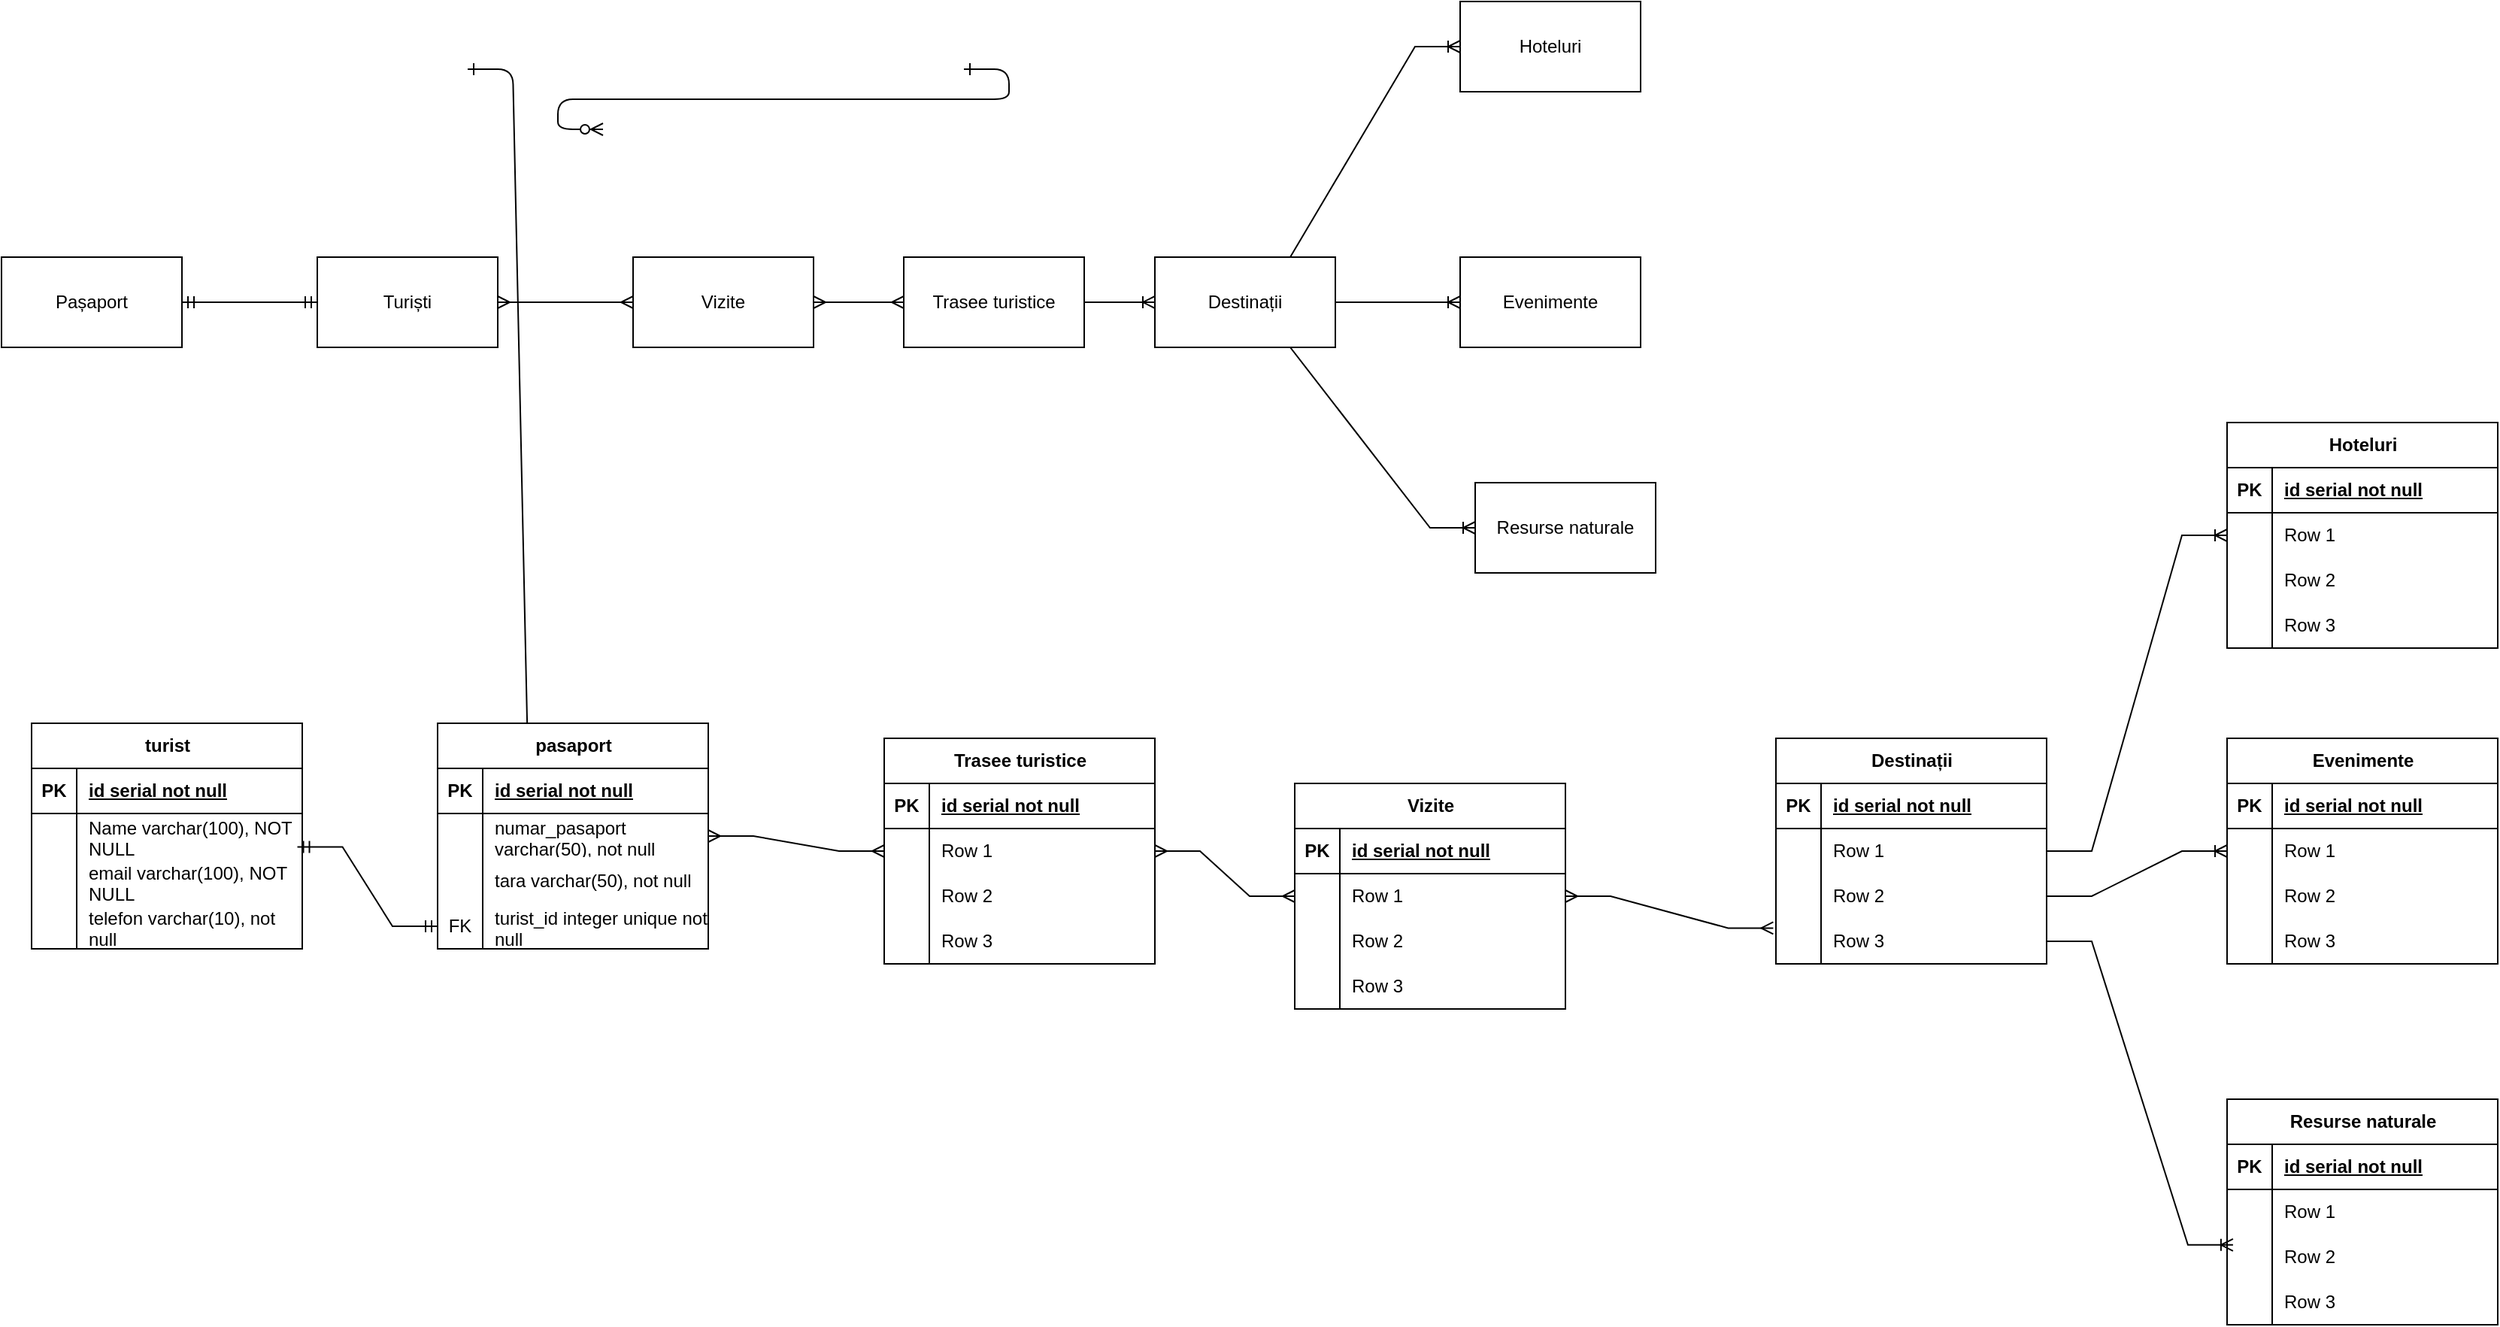 <mxfile version="26.0.10">
  <diagram id="R2lEEEUBdFMjLlhIrx00" name="Page-1">
    <mxGraphModel dx="1461" dy="653" grid="1" gridSize="10" guides="1" tooltips="1" connect="1" arrows="1" fold="1" page="1" pageScale="1" pageWidth="850" pageHeight="1100" math="0" shadow="0" extFonts="Permanent Marker^https://fonts.googleapis.com/css?family=Permanent+Marker">
      <root>
        <mxCell id="0" />
        <mxCell id="1" parent="0" />
        <mxCell id="C-vyLk0tnHw3VtMMgP7b-1" value="" style="edgeStyle=entityRelationEdgeStyle;endArrow=ERzeroToMany;startArrow=ERone;endFill=1;startFill=0;" parent="1" target="C-vyLk0tnHw3VtMMgP7b-6" edge="1">
          <mxGeometry width="100" height="100" relative="1" as="geometry">
            <mxPoint x="370" y="165" as="sourcePoint" />
            <mxPoint x="440" y="620" as="targetPoint" />
          </mxGeometry>
        </mxCell>
        <mxCell id="C-vyLk0tnHw3VtMMgP7b-12" value="" style="edgeStyle=entityRelationEdgeStyle;endArrow=ERzeroToMany;startArrow=ERone;endFill=1;startFill=0;" parent="1" target="C-vyLk0tnHw3VtMMgP7b-17" edge="1">
          <mxGeometry width="100" height="100" relative="1" as="geometry">
            <mxPoint x="700" y="165" as="sourcePoint" />
            <mxPoint x="460" y="205" as="targetPoint" />
          </mxGeometry>
        </mxCell>
        <mxCell id="U_OAFHyXOe5H_gnNdpzQ-9" value="pasaport" style="shape=table;startSize=30;container=1;collapsible=1;childLayout=tableLayout;fixedRows=1;rowLines=0;fontStyle=1;align=center;resizeLast=1;html=1;" vertex="1" parent="1">
          <mxGeometry x="350" y="600" width="180" height="150" as="geometry" />
        </mxCell>
        <mxCell id="U_OAFHyXOe5H_gnNdpzQ-10" value="" style="shape=tableRow;horizontal=0;startSize=0;swimlaneHead=0;swimlaneBody=0;fillColor=none;collapsible=0;dropTarget=0;points=[[0,0.5],[1,0.5]];portConstraint=eastwest;top=0;left=0;right=0;bottom=1;" vertex="1" parent="U_OAFHyXOe5H_gnNdpzQ-9">
          <mxGeometry y="30" width="180" height="30" as="geometry" />
        </mxCell>
        <mxCell id="U_OAFHyXOe5H_gnNdpzQ-11" value="PK" style="shape=partialRectangle;connectable=0;fillColor=none;top=0;left=0;bottom=0;right=0;fontStyle=1;overflow=hidden;whiteSpace=wrap;html=1;" vertex="1" parent="U_OAFHyXOe5H_gnNdpzQ-10">
          <mxGeometry width="30" height="30" as="geometry">
            <mxRectangle width="30" height="30" as="alternateBounds" />
          </mxGeometry>
        </mxCell>
        <mxCell id="U_OAFHyXOe5H_gnNdpzQ-12" value="id serial not null" style="shape=partialRectangle;connectable=0;fillColor=none;top=0;left=0;bottom=0;right=0;align=left;spacingLeft=6;fontStyle=5;overflow=hidden;whiteSpace=wrap;html=1;" vertex="1" parent="U_OAFHyXOe5H_gnNdpzQ-10">
          <mxGeometry x="30" width="150" height="30" as="geometry">
            <mxRectangle width="150" height="30" as="alternateBounds" />
          </mxGeometry>
        </mxCell>
        <mxCell id="U_OAFHyXOe5H_gnNdpzQ-13" value="" style="shape=tableRow;horizontal=0;startSize=0;swimlaneHead=0;swimlaneBody=0;fillColor=none;collapsible=0;dropTarget=0;points=[[0,0.5],[1,0.5]];portConstraint=eastwest;top=0;left=0;right=0;bottom=0;" vertex="1" parent="U_OAFHyXOe5H_gnNdpzQ-9">
          <mxGeometry y="60" width="180" height="30" as="geometry" />
        </mxCell>
        <mxCell id="U_OAFHyXOe5H_gnNdpzQ-14" value="" style="shape=partialRectangle;connectable=0;fillColor=none;top=0;left=0;bottom=0;right=0;editable=1;overflow=hidden;whiteSpace=wrap;html=1;" vertex="1" parent="U_OAFHyXOe5H_gnNdpzQ-13">
          <mxGeometry width="30" height="30" as="geometry">
            <mxRectangle width="30" height="30" as="alternateBounds" />
          </mxGeometry>
        </mxCell>
        <mxCell id="U_OAFHyXOe5H_gnNdpzQ-15" value="numar_pasaport varchar(50), not null" style="shape=partialRectangle;connectable=0;fillColor=none;top=0;left=0;bottom=0;right=0;align=left;spacingLeft=6;overflow=hidden;whiteSpace=wrap;html=1;" vertex="1" parent="U_OAFHyXOe5H_gnNdpzQ-13">
          <mxGeometry x="30" width="150" height="30" as="geometry">
            <mxRectangle width="150" height="30" as="alternateBounds" />
          </mxGeometry>
        </mxCell>
        <mxCell id="U_OAFHyXOe5H_gnNdpzQ-16" value="" style="shape=tableRow;horizontal=0;startSize=0;swimlaneHead=0;swimlaneBody=0;fillColor=none;collapsible=0;dropTarget=0;points=[[0,0.5],[1,0.5]];portConstraint=eastwest;top=0;left=0;right=0;bottom=0;" vertex="1" parent="U_OAFHyXOe5H_gnNdpzQ-9">
          <mxGeometry y="90" width="180" height="30" as="geometry" />
        </mxCell>
        <mxCell id="U_OAFHyXOe5H_gnNdpzQ-17" value="" style="shape=partialRectangle;connectable=0;fillColor=none;top=0;left=0;bottom=0;right=0;editable=1;overflow=hidden;whiteSpace=wrap;html=1;" vertex="1" parent="U_OAFHyXOe5H_gnNdpzQ-16">
          <mxGeometry width="30" height="30" as="geometry">
            <mxRectangle width="30" height="30" as="alternateBounds" />
          </mxGeometry>
        </mxCell>
        <mxCell id="U_OAFHyXOe5H_gnNdpzQ-18" value="tara varchar(50), not null" style="shape=partialRectangle;connectable=0;fillColor=none;top=0;left=0;bottom=0;right=0;align=left;spacingLeft=6;overflow=hidden;whiteSpace=wrap;html=1;" vertex="1" parent="U_OAFHyXOe5H_gnNdpzQ-16">
          <mxGeometry x="30" width="150" height="30" as="geometry">
            <mxRectangle width="150" height="30" as="alternateBounds" />
          </mxGeometry>
        </mxCell>
        <mxCell id="U_OAFHyXOe5H_gnNdpzQ-19" value="" style="shape=tableRow;horizontal=0;startSize=0;swimlaneHead=0;swimlaneBody=0;fillColor=none;collapsible=0;dropTarget=0;points=[[0,0.5],[1,0.5]];portConstraint=eastwest;top=0;left=0;right=0;bottom=0;" vertex="1" parent="U_OAFHyXOe5H_gnNdpzQ-9">
          <mxGeometry y="120" width="180" height="30" as="geometry" />
        </mxCell>
        <mxCell id="U_OAFHyXOe5H_gnNdpzQ-20" value="FK" style="shape=partialRectangle;connectable=0;fillColor=none;top=0;left=0;bottom=0;right=0;editable=1;overflow=hidden;whiteSpace=wrap;html=1;" vertex="1" parent="U_OAFHyXOe5H_gnNdpzQ-19">
          <mxGeometry width="30" height="30" as="geometry">
            <mxRectangle width="30" height="30" as="alternateBounds" />
          </mxGeometry>
        </mxCell>
        <mxCell id="U_OAFHyXOe5H_gnNdpzQ-21" value="turist_id integer unique not null" style="shape=partialRectangle;connectable=0;fillColor=none;top=0;left=0;bottom=0;right=0;align=left;spacingLeft=6;overflow=hidden;whiteSpace=wrap;html=1;" vertex="1" parent="U_OAFHyXOe5H_gnNdpzQ-19">
          <mxGeometry x="30" width="150" height="30" as="geometry">
            <mxRectangle width="150" height="30" as="alternateBounds" />
          </mxGeometry>
        </mxCell>
        <mxCell id="U_OAFHyXOe5H_gnNdpzQ-22" value="Pașaport" style="rounded=0;whiteSpace=wrap;html=1;" vertex="1" parent="1">
          <mxGeometry x="60" y="290" width="120" height="60" as="geometry" />
        </mxCell>
        <mxCell id="U_OAFHyXOe5H_gnNdpzQ-23" value="Turiști" style="rounded=0;whiteSpace=wrap;html=1;" vertex="1" parent="1">
          <mxGeometry x="270" y="290" width="120" height="60" as="geometry" />
        </mxCell>
        <mxCell id="U_OAFHyXOe5H_gnNdpzQ-24" value="Vizite" style="rounded=0;whiteSpace=wrap;html=1;" vertex="1" parent="1">
          <mxGeometry x="480" y="290" width="120" height="60" as="geometry" />
        </mxCell>
        <mxCell id="U_OAFHyXOe5H_gnNdpzQ-25" value="Trasee turistice" style="rounded=0;whiteSpace=wrap;html=1;" vertex="1" parent="1">
          <mxGeometry x="660" y="290" width="120" height="60" as="geometry" />
        </mxCell>
        <mxCell id="U_OAFHyXOe5H_gnNdpzQ-26" value="Destinații" style="rounded=0;whiteSpace=wrap;html=1;" vertex="1" parent="1">
          <mxGeometry x="827" y="290" width="120" height="60" as="geometry" />
        </mxCell>
        <mxCell id="U_OAFHyXOe5H_gnNdpzQ-27" value="Hoteluri" style="rounded=0;whiteSpace=wrap;html=1;" vertex="1" parent="1">
          <mxGeometry x="1030" y="120" width="120" height="60" as="geometry" />
        </mxCell>
        <mxCell id="U_OAFHyXOe5H_gnNdpzQ-28" value="Evenimente" style="rounded=0;whiteSpace=wrap;html=1;" vertex="1" parent="1">
          <mxGeometry x="1030" y="290" width="120" height="60" as="geometry" />
        </mxCell>
        <mxCell id="U_OAFHyXOe5H_gnNdpzQ-29" value="Resurse naturale" style="rounded=0;whiteSpace=wrap;html=1;" vertex="1" parent="1">
          <mxGeometry x="1040" y="440" width="120" height="60" as="geometry" />
        </mxCell>
        <mxCell id="U_OAFHyXOe5H_gnNdpzQ-30" value="" style="edgeStyle=entityRelationEdgeStyle;fontSize=12;html=1;endArrow=ERmandOne;startArrow=ERmandOne;rounded=0;exitX=1;exitY=0.5;exitDx=0;exitDy=0;entryX=0;entryY=0.5;entryDx=0;entryDy=0;" edge="1" parent="1" source="U_OAFHyXOe5H_gnNdpzQ-22" target="U_OAFHyXOe5H_gnNdpzQ-23">
          <mxGeometry width="100" height="100" relative="1" as="geometry">
            <mxPoint x="550" y="390" as="sourcePoint" />
            <mxPoint x="650" y="290" as="targetPoint" />
          </mxGeometry>
        </mxCell>
        <mxCell id="U_OAFHyXOe5H_gnNdpzQ-31" value="" style="edgeStyle=entityRelationEdgeStyle;fontSize=12;html=1;endArrow=ERmany;startArrow=ERmany;rounded=0;entryX=0;entryY=0.5;entryDx=0;entryDy=0;" edge="1" parent="1" source="U_OAFHyXOe5H_gnNdpzQ-23" target="U_OAFHyXOe5H_gnNdpzQ-24">
          <mxGeometry width="100" height="100" relative="1" as="geometry">
            <mxPoint x="550" y="390" as="sourcePoint" />
            <mxPoint x="650" y="290" as="targetPoint" />
          </mxGeometry>
        </mxCell>
        <mxCell id="U_OAFHyXOe5H_gnNdpzQ-32" value="" style="edgeStyle=entityRelationEdgeStyle;fontSize=12;html=1;endArrow=ERmany;startArrow=ERmany;rounded=0;exitX=1;exitY=0.5;exitDx=0;exitDy=0;entryX=0;entryY=0.5;entryDx=0;entryDy=0;" edge="1" parent="1" source="U_OAFHyXOe5H_gnNdpzQ-24" target="U_OAFHyXOe5H_gnNdpzQ-25">
          <mxGeometry width="100" height="100" relative="1" as="geometry">
            <mxPoint x="550" y="390" as="sourcePoint" />
            <mxPoint x="650" y="290" as="targetPoint" />
          </mxGeometry>
        </mxCell>
        <mxCell id="U_OAFHyXOe5H_gnNdpzQ-33" value="" style="edgeStyle=entityRelationEdgeStyle;fontSize=12;html=1;endArrow=ERoneToMany;rounded=0;exitX=1;exitY=0.5;exitDx=0;exitDy=0;entryX=0;entryY=0.5;entryDx=0;entryDy=0;" edge="1" parent="1" source="U_OAFHyXOe5H_gnNdpzQ-25" target="U_OAFHyXOe5H_gnNdpzQ-26">
          <mxGeometry width="100" height="100" relative="1" as="geometry">
            <mxPoint x="550" y="390" as="sourcePoint" />
            <mxPoint x="650" y="290" as="targetPoint" />
          </mxGeometry>
        </mxCell>
        <mxCell id="U_OAFHyXOe5H_gnNdpzQ-34" value="" style="edgeStyle=entityRelationEdgeStyle;fontSize=12;html=1;endArrow=ERoneToMany;rounded=0;exitX=1;exitY=0.5;exitDx=0;exitDy=0;" edge="1" parent="1" source="U_OAFHyXOe5H_gnNdpzQ-26" target="U_OAFHyXOe5H_gnNdpzQ-28">
          <mxGeometry width="100" height="100" relative="1" as="geometry">
            <mxPoint x="550" y="390" as="sourcePoint" />
            <mxPoint x="650" y="290" as="targetPoint" />
          </mxGeometry>
        </mxCell>
        <mxCell id="U_OAFHyXOe5H_gnNdpzQ-35" value="" style="edgeStyle=entityRelationEdgeStyle;fontSize=12;html=1;endArrow=ERoneToMany;rounded=0;exitX=0.5;exitY=1;exitDx=0;exitDy=0;" edge="1" parent="1" source="U_OAFHyXOe5H_gnNdpzQ-26" target="U_OAFHyXOe5H_gnNdpzQ-29">
          <mxGeometry width="100" height="100" relative="1" as="geometry">
            <mxPoint x="550" y="390" as="sourcePoint" />
            <mxPoint x="650" y="290" as="targetPoint" />
          </mxGeometry>
        </mxCell>
        <mxCell id="U_OAFHyXOe5H_gnNdpzQ-36" value="" style="edgeStyle=entityRelationEdgeStyle;fontSize=12;html=1;endArrow=ERoneToMany;rounded=0;exitX=0.5;exitY=0;exitDx=0;exitDy=0;entryX=0;entryY=0.5;entryDx=0;entryDy=0;" edge="1" parent="1" source="U_OAFHyXOe5H_gnNdpzQ-26" target="U_OAFHyXOe5H_gnNdpzQ-27">
          <mxGeometry width="100" height="100" relative="1" as="geometry">
            <mxPoint x="550" y="390" as="sourcePoint" />
            <mxPoint x="650" y="290" as="targetPoint" />
          </mxGeometry>
        </mxCell>
        <mxCell id="U_OAFHyXOe5H_gnNdpzQ-50" value="Vizite" style="shape=table;startSize=30;container=1;collapsible=1;childLayout=tableLayout;fixedRows=1;rowLines=0;fontStyle=1;align=center;resizeLast=1;html=1;" vertex="1" parent="1">
          <mxGeometry x="920" y="640" width="180" height="150" as="geometry" />
        </mxCell>
        <mxCell id="U_OAFHyXOe5H_gnNdpzQ-51" value="" style="shape=tableRow;horizontal=0;startSize=0;swimlaneHead=0;swimlaneBody=0;fillColor=none;collapsible=0;dropTarget=0;points=[[0,0.5],[1,0.5]];portConstraint=eastwest;top=0;left=0;right=0;bottom=1;" vertex="1" parent="U_OAFHyXOe5H_gnNdpzQ-50">
          <mxGeometry y="30" width="180" height="30" as="geometry" />
        </mxCell>
        <mxCell id="U_OAFHyXOe5H_gnNdpzQ-52" value="PK" style="shape=partialRectangle;connectable=0;fillColor=none;top=0;left=0;bottom=0;right=0;fontStyle=1;overflow=hidden;whiteSpace=wrap;html=1;" vertex="1" parent="U_OAFHyXOe5H_gnNdpzQ-51">
          <mxGeometry width="30" height="30" as="geometry">
            <mxRectangle width="30" height="30" as="alternateBounds" />
          </mxGeometry>
        </mxCell>
        <mxCell id="U_OAFHyXOe5H_gnNdpzQ-53" value="id serial not null" style="shape=partialRectangle;connectable=0;fillColor=none;top=0;left=0;bottom=0;right=0;align=left;spacingLeft=6;fontStyle=5;overflow=hidden;whiteSpace=wrap;html=1;" vertex="1" parent="U_OAFHyXOe5H_gnNdpzQ-51">
          <mxGeometry x="30" width="150" height="30" as="geometry">
            <mxRectangle width="150" height="30" as="alternateBounds" />
          </mxGeometry>
        </mxCell>
        <mxCell id="U_OAFHyXOe5H_gnNdpzQ-54" value="" style="shape=tableRow;horizontal=0;startSize=0;swimlaneHead=0;swimlaneBody=0;fillColor=none;collapsible=0;dropTarget=0;points=[[0,0.5],[1,0.5]];portConstraint=eastwest;top=0;left=0;right=0;bottom=0;" vertex="1" parent="U_OAFHyXOe5H_gnNdpzQ-50">
          <mxGeometry y="60" width="180" height="30" as="geometry" />
        </mxCell>
        <mxCell id="U_OAFHyXOe5H_gnNdpzQ-55" value="" style="shape=partialRectangle;connectable=0;fillColor=none;top=0;left=0;bottom=0;right=0;editable=1;overflow=hidden;whiteSpace=wrap;html=1;" vertex="1" parent="U_OAFHyXOe5H_gnNdpzQ-54">
          <mxGeometry width="30" height="30" as="geometry">
            <mxRectangle width="30" height="30" as="alternateBounds" />
          </mxGeometry>
        </mxCell>
        <mxCell id="U_OAFHyXOe5H_gnNdpzQ-56" value="Row 1" style="shape=partialRectangle;connectable=0;fillColor=none;top=0;left=0;bottom=0;right=0;align=left;spacingLeft=6;overflow=hidden;whiteSpace=wrap;html=1;" vertex="1" parent="U_OAFHyXOe5H_gnNdpzQ-54">
          <mxGeometry x="30" width="150" height="30" as="geometry">
            <mxRectangle width="150" height="30" as="alternateBounds" />
          </mxGeometry>
        </mxCell>
        <mxCell id="U_OAFHyXOe5H_gnNdpzQ-57" value="" style="shape=tableRow;horizontal=0;startSize=0;swimlaneHead=0;swimlaneBody=0;fillColor=none;collapsible=0;dropTarget=0;points=[[0,0.5],[1,0.5]];portConstraint=eastwest;top=0;left=0;right=0;bottom=0;" vertex="1" parent="U_OAFHyXOe5H_gnNdpzQ-50">
          <mxGeometry y="90" width="180" height="30" as="geometry" />
        </mxCell>
        <mxCell id="U_OAFHyXOe5H_gnNdpzQ-58" value="" style="shape=partialRectangle;connectable=0;fillColor=none;top=0;left=0;bottom=0;right=0;editable=1;overflow=hidden;whiteSpace=wrap;html=1;" vertex="1" parent="U_OAFHyXOe5H_gnNdpzQ-57">
          <mxGeometry width="30" height="30" as="geometry">
            <mxRectangle width="30" height="30" as="alternateBounds" />
          </mxGeometry>
        </mxCell>
        <mxCell id="U_OAFHyXOe5H_gnNdpzQ-59" value="Row 2" style="shape=partialRectangle;connectable=0;fillColor=none;top=0;left=0;bottom=0;right=0;align=left;spacingLeft=6;overflow=hidden;whiteSpace=wrap;html=1;" vertex="1" parent="U_OAFHyXOe5H_gnNdpzQ-57">
          <mxGeometry x="30" width="150" height="30" as="geometry">
            <mxRectangle width="150" height="30" as="alternateBounds" />
          </mxGeometry>
        </mxCell>
        <mxCell id="U_OAFHyXOe5H_gnNdpzQ-60" value="" style="shape=tableRow;horizontal=0;startSize=0;swimlaneHead=0;swimlaneBody=0;fillColor=none;collapsible=0;dropTarget=0;points=[[0,0.5],[1,0.5]];portConstraint=eastwest;top=0;left=0;right=0;bottom=0;" vertex="1" parent="U_OAFHyXOe5H_gnNdpzQ-50">
          <mxGeometry y="120" width="180" height="30" as="geometry" />
        </mxCell>
        <mxCell id="U_OAFHyXOe5H_gnNdpzQ-61" value="" style="shape=partialRectangle;connectable=0;fillColor=none;top=0;left=0;bottom=0;right=0;editable=1;overflow=hidden;whiteSpace=wrap;html=1;" vertex="1" parent="U_OAFHyXOe5H_gnNdpzQ-60">
          <mxGeometry width="30" height="30" as="geometry">
            <mxRectangle width="30" height="30" as="alternateBounds" />
          </mxGeometry>
        </mxCell>
        <mxCell id="U_OAFHyXOe5H_gnNdpzQ-62" value="Row 3" style="shape=partialRectangle;connectable=0;fillColor=none;top=0;left=0;bottom=0;right=0;align=left;spacingLeft=6;overflow=hidden;whiteSpace=wrap;html=1;" vertex="1" parent="U_OAFHyXOe5H_gnNdpzQ-60">
          <mxGeometry x="30" width="150" height="30" as="geometry">
            <mxRectangle width="150" height="30" as="alternateBounds" />
          </mxGeometry>
        </mxCell>
        <mxCell id="U_OAFHyXOe5H_gnNdpzQ-63" value="Trasee turistice" style="shape=table;startSize=30;container=1;collapsible=1;childLayout=tableLayout;fixedRows=1;rowLines=0;fontStyle=1;align=center;resizeLast=1;html=1;" vertex="1" parent="1">
          <mxGeometry x="647" y="610" width="180" height="150" as="geometry" />
        </mxCell>
        <mxCell id="U_OAFHyXOe5H_gnNdpzQ-64" value="" style="shape=tableRow;horizontal=0;startSize=0;swimlaneHead=0;swimlaneBody=0;fillColor=none;collapsible=0;dropTarget=0;points=[[0,0.5],[1,0.5]];portConstraint=eastwest;top=0;left=0;right=0;bottom=1;" vertex="1" parent="U_OAFHyXOe5H_gnNdpzQ-63">
          <mxGeometry y="30" width="180" height="30" as="geometry" />
        </mxCell>
        <mxCell id="U_OAFHyXOe5H_gnNdpzQ-65" value="PK" style="shape=partialRectangle;connectable=0;fillColor=none;top=0;left=0;bottom=0;right=0;fontStyle=1;overflow=hidden;whiteSpace=wrap;html=1;" vertex="1" parent="U_OAFHyXOe5H_gnNdpzQ-64">
          <mxGeometry width="30" height="30" as="geometry">
            <mxRectangle width="30" height="30" as="alternateBounds" />
          </mxGeometry>
        </mxCell>
        <mxCell id="U_OAFHyXOe5H_gnNdpzQ-66" value="id serial not null" style="shape=partialRectangle;connectable=0;fillColor=none;top=0;left=0;bottom=0;right=0;align=left;spacingLeft=6;fontStyle=5;overflow=hidden;whiteSpace=wrap;html=1;" vertex="1" parent="U_OAFHyXOe5H_gnNdpzQ-64">
          <mxGeometry x="30" width="150" height="30" as="geometry">
            <mxRectangle width="150" height="30" as="alternateBounds" />
          </mxGeometry>
        </mxCell>
        <mxCell id="U_OAFHyXOe5H_gnNdpzQ-67" value="" style="shape=tableRow;horizontal=0;startSize=0;swimlaneHead=0;swimlaneBody=0;fillColor=none;collapsible=0;dropTarget=0;points=[[0,0.5],[1,0.5]];portConstraint=eastwest;top=0;left=0;right=0;bottom=0;" vertex="1" parent="U_OAFHyXOe5H_gnNdpzQ-63">
          <mxGeometry y="60" width="180" height="30" as="geometry" />
        </mxCell>
        <mxCell id="U_OAFHyXOe5H_gnNdpzQ-68" value="" style="shape=partialRectangle;connectable=0;fillColor=none;top=0;left=0;bottom=0;right=0;editable=1;overflow=hidden;whiteSpace=wrap;html=1;" vertex="1" parent="U_OAFHyXOe5H_gnNdpzQ-67">
          <mxGeometry width="30" height="30" as="geometry">
            <mxRectangle width="30" height="30" as="alternateBounds" />
          </mxGeometry>
        </mxCell>
        <mxCell id="U_OAFHyXOe5H_gnNdpzQ-69" value="Row 1" style="shape=partialRectangle;connectable=0;fillColor=none;top=0;left=0;bottom=0;right=0;align=left;spacingLeft=6;overflow=hidden;whiteSpace=wrap;html=1;" vertex="1" parent="U_OAFHyXOe5H_gnNdpzQ-67">
          <mxGeometry x="30" width="150" height="30" as="geometry">
            <mxRectangle width="150" height="30" as="alternateBounds" />
          </mxGeometry>
        </mxCell>
        <mxCell id="U_OAFHyXOe5H_gnNdpzQ-70" value="" style="shape=tableRow;horizontal=0;startSize=0;swimlaneHead=0;swimlaneBody=0;fillColor=none;collapsible=0;dropTarget=0;points=[[0,0.5],[1,0.5]];portConstraint=eastwest;top=0;left=0;right=0;bottom=0;" vertex="1" parent="U_OAFHyXOe5H_gnNdpzQ-63">
          <mxGeometry y="90" width="180" height="30" as="geometry" />
        </mxCell>
        <mxCell id="U_OAFHyXOe5H_gnNdpzQ-71" value="" style="shape=partialRectangle;connectable=0;fillColor=none;top=0;left=0;bottom=0;right=0;editable=1;overflow=hidden;whiteSpace=wrap;html=1;" vertex="1" parent="U_OAFHyXOe5H_gnNdpzQ-70">
          <mxGeometry width="30" height="30" as="geometry">
            <mxRectangle width="30" height="30" as="alternateBounds" />
          </mxGeometry>
        </mxCell>
        <mxCell id="U_OAFHyXOe5H_gnNdpzQ-72" value="Row 2" style="shape=partialRectangle;connectable=0;fillColor=none;top=0;left=0;bottom=0;right=0;align=left;spacingLeft=6;overflow=hidden;whiteSpace=wrap;html=1;" vertex="1" parent="U_OAFHyXOe5H_gnNdpzQ-70">
          <mxGeometry x="30" width="150" height="30" as="geometry">
            <mxRectangle width="150" height="30" as="alternateBounds" />
          </mxGeometry>
        </mxCell>
        <mxCell id="U_OAFHyXOe5H_gnNdpzQ-73" value="" style="shape=tableRow;horizontal=0;startSize=0;swimlaneHead=0;swimlaneBody=0;fillColor=none;collapsible=0;dropTarget=0;points=[[0,0.5],[1,0.5]];portConstraint=eastwest;top=0;left=0;right=0;bottom=0;" vertex="1" parent="U_OAFHyXOe5H_gnNdpzQ-63">
          <mxGeometry y="120" width="180" height="30" as="geometry" />
        </mxCell>
        <mxCell id="U_OAFHyXOe5H_gnNdpzQ-74" value="" style="shape=partialRectangle;connectable=0;fillColor=none;top=0;left=0;bottom=0;right=0;editable=1;overflow=hidden;whiteSpace=wrap;html=1;" vertex="1" parent="U_OAFHyXOe5H_gnNdpzQ-73">
          <mxGeometry width="30" height="30" as="geometry">
            <mxRectangle width="30" height="30" as="alternateBounds" />
          </mxGeometry>
        </mxCell>
        <mxCell id="U_OAFHyXOe5H_gnNdpzQ-75" value="Row 3" style="shape=partialRectangle;connectable=0;fillColor=none;top=0;left=0;bottom=0;right=0;align=left;spacingLeft=6;overflow=hidden;whiteSpace=wrap;html=1;" vertex="1" parent="U_OAFHyXOe5H_gnNdpzQ-73">
          <mxGeometry x="30" width="150" height="30" as="geometry">
            <mxRectangle width="150" height="30" as="alternateBounds" />
          </mxGeometry>
        </mxCell>
        <mxCell id="U_OAFHyXOe5H_gnNdpzQ-76" value="Destinații" style="shape=table;startSize=30;container=1;collapsible=1;childLayout=tableLayout;fixedRows=1;rowLines=0;fontStyle=1;align=center;resizeLast=1;html=1;" vertex="1" parent="1">
          <mxGeometry x="1240" y="610" width="180" height="150" as="geometry" />
        </mxCell>
        <mxCell id="U_OAFHyXOe5H_gnNdpzQ-77" value="" style="shape=tableRow;horizontal=0;startSize=0;swimlaneHead=0;swimlaneBody=0;fillColor=none;collapsible=0;dropTarget=0;points=[[0,0.5],[1,0.5]];portConstraint=eastwest;top=0;left=0;right=0;bottom=1;" vertex="1" parent="U_OAFHyXOe5H_gnNdpzQ-76">
          <mxGeometry y="30" width="180" height="30" as="geometry" />
        </mxCell>
        <mxCell id="U_OAFHyXOe5H_gnNdpzQ-78" value="PK" style="shape=partialRectangle;connectable=0;fillColor=none;top=0;left=0;bottom=0;right=0;fontStyle=1;overflow=hidden;whiteSpace=wrap;html=1;" vertex="1" parent="U_OAFHyXOe5H_gnNdpzQ-77">
          <mxGeometry width="30" height="30" as="geometry">
            <mxRectangle width="30" height="30" as="alternateBounds" />
          </mxGeometry>
        </mxCell>
        <mxCell id="U_OAFHyXOe5H_gnNdpzQ-79" value="id serial not null" style="shape=partialRectangle;connectable=0;fillColor=none;top=0;left=0;bottom=0;right=0;align=left;spacingLeft=6;fontStyle=5;overflow=hidden;whiteSpace=wrap;html=1;" vertex="1" parent="U_OAFHyXOe5H_gnNdpzQ-77">
          <mxGeometry x="30" width="150" height="30" as="geometry">
            <mxRectangle width="150" height="30" as="alternateBounds" />
          </mxGeometry>
        </mxCell>
        <mxCell id="U_OAFHyXOe5H_gnNdpzQ-80" value="" style="shape=tableRow;horizontal=0;startSize=0;swimlaneHead=0;swimlaneBody=0;fillColor=none;collapsible=0;dropTarget=0;points=[[0,0.5],[1,0.5]];portConstraint=eastwest;top=0;left=0;right=0;bottom=0;" vertex="1" parent="U_OAFHyXOe5H_gnNdpzQ-76">
          <mxGeometry y="60" width="180" height="30" as="geometry" />
        </mxCell>
        <mxCell id="U_OAFHyXOe5H_gnNdpzQ-81" value="" style="shape=partialRectangle;connectable=0;fillColor=none;top=0;left=0;bottom=0;right=0;editable=1;overflow=hidden;whiteSpace=wrap;html=1;" vertex="1" parent="U_OAFHyXOe5H_gnNdpzQ-80">
          <mxGeometry width="30" height="30" as="geometry">
            <mxRectangle width="30" height="30" as="alternateBounds" />
          </mxGeometry>
        </mxCell>
        <mxCell id="U_OAFHyXOe5H_gnNdpzQ-82" value="Row 1" style="shape=partialRectangle;connectable=0;fillColor=none;top=0;left=0;bottom=0;right=0;align=left;spacingLeft=6;overflow=hidden;whiteSpace=wrap;html=1;" vertex="1" parent="U_OAFHyXOe5H_gnNdpzQ-80">
          <mxGeometry x="30" width="150" height="30" as="geometry">
            <mxRectangle width="150" height="30" as="alternateBounds" />
          </mxGeometry>
        </mxCell>
        <mxCell id="U_OAFHyXOe5H_gnNdpzQ-83" value="" style="shape=tableRow;horizontal=0;startSize=0;swimlaneHead=0;swimlaneBody=0;fillColor=none;collapsible=0;dropTarget=0;points=[[0,0.5],[1,0.5]];portConstraint=eastwest;top=0;left=0;right=0;bottom=0;" vertex="1" parent="U_OAFHyXOe5H_gnNdpzQ-76">
          <mxGeometry y="90" width="180" height="30" as="geometry" />
        </mxCell>
        <mxCell id="U_OAFHyXOe5H_gnNdpzQ-84" value="" style="shape=partialRectangle;connectable=0;fillColor=none;top=0;left=0;bottom=0;right=0;editable=1;overflow=hidden;whiteSpace=wrap;html=1;" vertex="1" parent="U_OAFHyXOe5H_gnNdpzQ-83">
          <mxGeometry width="30" height="30" as="geometry">
            <mxRectangle width="30" height="30" as="alternateBounds" />
          </mxGeometry>
        </mxCell>
        <mxCell id="U_OAFHyXOe5H_gnNdpzQ-85" value="Row 2" style="shape=partialRectangle;connectable=0;fillColor=none;top=0;left=0;bottom=0;right=0;align=left;spacingLeft=6;overflow=hidden;whiteSpace=wrap;html=1;" vertex="1" parent="U_OAFHyXOe5H_gnNdpzQ-83">
          <mxGeometry x="30" width="150" height="30" as="geometry">
            <mxRectangle width="150" height="30" as="alternateBounds" />
          </mxGeometry>
        </mxCell>
        <mxCell id="U_OAFHyXOe5H_gnNdpzQ-86" value="" style="shape=tableRow;horizontal=0;startSize=0;swimlaneHead=0;swimlaneBody=0;fillColor=none;collapsible=0;dropTarget=0;points=[[0,0.5],[1,0.5]];portConstraint=eastwest;top=0;left=0;right=0;bottom=0;" vertex="1" parent="U_OAFHyXOe5H_gnNdpzQ-76">
          <mxGeometry y="120" width="180" height="30" as="geometry" />
        </mxCell>
        <mxCell id="U_OAFHyXOe5H_gnNdpzQ-87" value="" style="shape=partialRectangle;connectable=0;fillColor=none;top=0;left=0;bottom=0;right=0;editable=1;overflow=hidden;whiteSpace=wrap;html=1;" vertex="1" parent="U_OAFHyXOe5H_gnNdpzQ-86">
          <mxGeometry width="30" height="30" as="geometry">
            <mxRectangle width="30" height="30" as="alternateBounds" />
          </mxGeometry>
        </mxCell>
        <mxCell id="U_OAFHyXOe5H_gnNdpzQ-88" value="Row 3" style="shape=partialRectangle;connectable=0;fillColor=none;top=0;left=0;bottom=0;right=0;align=left;spacingLeft=6;overflow=hidden;whiteSpace=wrap;html=1;" vertex="1" parent="U_OAFHyXOe5H_gnNdpzQ-86">
          <mxGeometry x="30" width="150" height="30" as="geometry">
            <mxRectangle width="150" height="30" as="alternateBounds" />
          </mxGeometry>
        </mxCell>
        <mxCell id="U_OAFHyXOe5H_gnNdpzQ-89" value="Evenimente" style="shape=table;startSize=30;container=1;collapsible=1;childLayout=tableLayout;fixedRows=1;rowLines=0;fontStyle=1;align=center;resizeLast=1;html=1;" vertex="1" parent="1">
          <mxGeometry x="1540" y="610" width="180" height="150" as="geometry" />
        </mxCell>
        <mxCell id="U_OAFHyXOe5H_gnNdpzQ-90" value="" style="shape=tableRow;horizontal=0;startSize=0;swimlaneHead=0;swimlaneBody=0;fillColor=none;collapsible=0;dropTarget=0;points=[[0,0.5],[1,0.5]];portConstraint=eastwest;top=0;left=0;right=0;bottom=1;" vertex="1" parent="U_OAFHyXOe5H_gnNdpzQ-89">
          <mxGeometry y="30" width="180" height="30" as="geometry" />
        </mxCell>
        <mxCell id="U_OAFHyXOe5H_gnNdpzQ-91" value="PK" style="shape=partialRectangle;connectable=0;fillColor=none;top=0;left=0;bottom=0;right=0;fontStyle=1;overflow=hidden;whiteSpace=wrap;html=1;" vertex="1" parent="U_OAFHyXOe5H_gnNdpzQ-90">
          <mxGeometry width="30" height="30" as="geometry">
            <mxRectangle width="30" height="30" as="alternateBounds" />
          </mxGeometry>
        </mxCell>
        <mxCell id="U_OAFHyXOe5H_gnNdpzQ-92" value="id serial not null" style="shape=partialRectangle;connectable=0;fillColor=none;top=0;left=0;bottom=0;right=0;align=left;spacingLeft=6;fontStyle=5;overflow=hidden;whiteSpace=wrap;html=1;" vertex="1" parent="U_OAFHyXOe5H_gnNdpzQ-90">
          <mxGeometry x="30" width="150" height="30" as="geometry">
            <mxRectangle width="150" height="30" as="alternateBounds" />
          </mxGeometry>
        </mxCell>
        <mxCell id="U_OAFHyXOe5H_gnNdpzQ-93" value="" style="shape=tableRow;horizontal=0;startSize=0;swimlaneHead=0;swimlaneBody=0;fillColor=none;collapsible=0;dropTarget=0;points=[[0,0.5],[1,0.5]];portConstraint=eastwest;top=0;left=0;right=0;bottom=0;" vertex="1" parent="U_OAFHyXOe5H_gnNdpzQ-89">
          <mxGeometry y="60" width="180" height="30" as="geometry" />
        </mxCell>
        <mxCell id="U_OAFHyXOe5H_gnNdpzQ-94" value="" style="shape=partialRectangle;connectable=0;fillColor=none;top=0;left=0;bottom=0;right=0;editable=1;overflow=hidden;whiteSpace=wrap;html=1;" vertex="1" parent="U_OAFHyXOe5H_gnNdpzQ-93">
          <mxGeometry width="30" height="30" as="geometry">
            <mxRectangle width="30" height="30" as="alternateBounds" />
          </mxGeometry>
        </mxCell>
        <mxCell id="U_OAFHyXOe5H_gnNdpzQ-95" value="Row 1" style="shape=partialRectangle;connectable=0;fillColor=none;top=0;left=0;bottom=0;right=0;align=left;spacingLeft=6;overflow=hidden;whiteSpace=wrap;html=1;" vertex="1" parent="U_OAFHyXOe5H_gnNdpzQ-93">
          <mxGeometry x="30" width="150" height="30" as="geometry">
            <mxRectangle width="150" height="30" as="alternateBounds" />
          </mxGeometry>
        </mxCell>
        <mxCell id="U_OAFHyXOe5H_gnNdpzQ-96" value="" style="shape=tableRow;horizontal=0;startSize=0;swimlaneHead=0;swimlaneBody=0;fillColor=none;collapsible=0;dropTarget=0;points=[[0,0.5],[1,0.5]];portConstraint=eastwest;top=0;left=0;right=0;bottom=0;" vertex="1" parent="U_OAFHyXOe5H_gnNdpzQ-89">
          <mxGeometry y="90" width="180" height="30" as="geometry" />
        </mxCell>
        <mxCell id="U_OAFHyXOe5H_gnNdpzQ-97" value="" style="shape=partialRectangle;connectable=0;fillColor=none;top=0;left=0;bottom=0;right=0;editable=1;overflow=hidden;whiteSpace=wrap;html=1;" vertex="1" parent="U_OAFHyXOe5H_gnNdpzQ-96">
          <mxGeometry width="30" height="30" as="geometry">
            <mxRectangle width="30" height="30" as="alternateBounds" />
          </mxGeometry>
        </mxCell>
        <mxCell id="U_OAFHyXOe5H_gnNdpzQ-98" value="Row 2" style="shape=partialRectangle;connectable=0;fillColor=none;top=0;left=0;bottom=0;right=0;align=left;spacingLeft=6;overflow=hidden;whiteSpace=wrap;html=1;" vertex="1" parent="U_OAFHyXOe5H_gnNdpzQ-96">
          <mxGeometry x="30" width="150" height="30" as="geometry">
            <mxRectangle width="150" height="30" as="alternateBounds" />
          </mxGeometry>
        </mxCell>
        <mxCell id="U_OAFHyXOe5H_gnNdpzQ-99" value="" style="shape=tableRow;horizontal=0;startSize=0;swimlaneHead=0;swimlaneBody=0;fillColor=none;collapsible=0;dropTarget=0;points=[[0,0.5],[1,0.5]];portConstraint=eastwest;top=0;left=0;right=0;bottom=0;" vertex="1" parent="U_OAFHyXOe5H_gnNdpzQ-89">
          <mxGeometry y="120" width="180" height="30" as="geometry" />
        </mxCell>
        <mxCell id="U_OAFHyXOe5H_gnNdpzQ-100" value="" style="shape=partialRectangle;connectable=0;fillColor=none;top=0;left=0;bottom=0;right=0;editable=1;overflow=hidden;whiteSpace=wrap;html=1;" vertex="1" parent="U_OAFHyXOe5H_gnNdpzQ-99">
          <mxGeometry width="30" height="30" as="geometry">
            <mxRectangle width="30" height="30" as="alternateBounds" />
          </mxGeometry>
        </mxCell>
        <mxCell id="U_OAFHyXOe5H_gnNdpzQ-101" value="Row 3" style="shape=partialRectangle;connectable=0;fillColor=none;top=0;left=0;bottom=0;right=0;align=left;spacingLeft=6;overflow=hidden;whiteSpace=wrap;html=1;" vertex="1" parent="U_OAFHyXOe5H_gnNdpzQ-99">
          <mxGeometry x="30" width="150" height="30" as="geometry">
            <mxRectangle width="150" height="30" as="alternateBounds" />
          </mxGeometry>
        </mxCell>
        <mxCell id="U_OAFHyXOe5H_gnNdpzQ-102" value="Hoteluri" style="shape=table;startSize=30;container=1;collapsible=1;childLayout=tableLayout;fixedRows=1;rowLines=0;fontStyle=1;align=center;resizeLast=1;html=1;" vertex="1" parent="1">
          <mxGeometry x="1540" y="400" width="180" height="150" as="geometry" />
        </mxCell>
        <mxCell id="U_OAFHyXOe5H_gnNdpzQ-103" value="" style="shape=tableRow;horizontal=0;startSize=0;swimlaneHead=0;swimlaneBody=0;fillColor=none;collapsible=0;dropTarget=0;points=[[0,0.5],[1,0.5]];portConstraint=eastwest;top=0;left=0;right=0;bottom=1;" vertex="1" parent="U_OAFHyXOe5H_gnNdpzQ-102">
          <mxGeometry y="30" width="180" height="30" as="geometry" />
        </mxCell>
        <mxCell id="U_OAFHyXOe5H_gnNdpzQ-104" value="PK" style="shape=partialRectangle;connectable=0;fillColor=none;top=0;left=0;bottom=0;right=0;fontStyle=1;overflow=hidden;whiteSpace=wrap;html=1;" vertex="1" parent="U_OAFHyXOe5H_gnNdpzQ-103">
          <mxGeometry width="30" height="30" as="geometry">
            <mxRectangle width="30" height="30" as="alternateBounds" />
          </mxGeometry>
        </mxCell>
        <mxCell id="U_OAFHyXOe5H_gnNdpzQ-105" value="id serial not null" style="shape=partialRectangle;connectable=0;fillColor=none;top=0;left=0;bottom=0;right=0;align=left;spacingLeft=6;fontStyle=5;overflow=hidden;whiteSpace=wrap;html=1;" vertex="1" parent="U_OAFHyXOe5H_gnNdpzQ-103">
          <mxGeometry x="30" width="150" height="30" as="geometry">
            <mxRectangle width="150" height="30" as="alternateBounds" />
          </mxGeometry>
        </mxCell>
        <mxCell id="U_OAFHyXOe5H_gnNdpzQ-106" value="" style="shape=tableRow;horizontal=0;startSize=0;swimlaneHead=0;swimlaneBody=0;fillColor=none;collapsible=0;dropTarget=0;points=[[0,0.5],[1,0.5]];portConstraint=eastwest;top=0;left=0;right=0;bottom=0;" vertex="1" parent="U_OAFHyXOe5H_gnNdpzQ-102">
          <mxGeometry y="60" width="180" height="30" as="geometry" />
        </mxCell>
        <mxCell id="U_OAFHyXOe5H_gnNdpzQ-107" value="" style="shape=partialRectangle;connectable=0;fillColor=none;top=0;left=0;bottom=0;right=0;editable=1;overflow=hidden;whiteSpace=wrap;html=1;" vertex="1" parent="U_OAFHyXOe5H_gnNdpzQ-106">
          <mxGeometry width="30" height="30" as="geometry">
            <mxRectangle width="30" height="30" as="alternateBounds" />
          </mxGeometry>
        </mxCell>
        <mxCell id="U_OAFHyXOe5H_gnNdpzQ-108" value="Row 1" style="shape=partialRectangle;connectable=0;fillColor=none;top=0;left=0;bottom=0;right=0;align=left;spacingLeft=6;overflow=hidden;whiteSpace=wrap;html=1;" vertex="1" parent="U_OAFHyXOe5H_gnNdpzQ-106">
          <mxGeometry x="30" width="150" height="30" as="geometry">
            <mxRectangle width="150" height="30" as="alternateBounds" />
          </mxGeometry>
        </mxCell>
        <mxCell id="U_OAFHyXOe5H_gnNdpzQ-109" value="" style="shape=tableRow;horizontal=0;startSize=0;swimlaneHead=0;swimlaneBody=0;fillColor=none;collapsible=0;dropTarget=0;points=[[0,0.5],[1,0.5]];portConstraint=eastwest;top=0;left=0;right=0;bottom=0;" vertex="1" parent="U_OAFHyXOe5H_gnNdpzQ-102">
          <mxGeometry y="90" width="180" height="30" as="geometry" />
        </mxCell>
        <mxCell id="U_OAFHyXOe5H_gnNdpzQ-110" value="" style="shape=partialRectangle;connectable=0;fillColor=none;top=0;left=0;bottom=0;right=0;editable=1;overflow=hidden;whiteSpace=wrap;html=1;" vertex="1" parent="U_OAFHyXOe5H_gnNdpzQ-109">
          <mxGeometry width="30" height="30" as="geometry">
            <mxRectangle width="30" height="30" as="alternateBounds" />
          </mxGeometry>
        </mxCell>
        <mxCell id="U_OAFHyXOe5H_gnNdpzQ-111" value="Row 2" style="shape=partialRectangle;connectable=0;fillColor=none;top=0;left=0;bottom=0;right=0;align=left;spacingLeft=6;overflow=hidden;whiteSpace=wrap;html=1;" vertex="1" parent="U_OAFHyXOe5H_gnNdpzQ-109">
          <mxGeometry x="30" width="150" height="30" as="geometry">
            <mxRectangle width="150" height="30" as="alternateBounds" />
          </mxGeometry>
        </mxCell>
        <mxCell id="U_OAFHyXOe5H_gnNdpzQ-112" value="" style="shape=tableRow;horizontal=0;startSize=0;swimlaneHead=0;swimlaneBody=0;fillColor=none;collapsible=0;dropTarget=0;points=[[0,0.5],[1,0.5]];portConstraint=eastwest;top=0;left=0;right=0;bottom=0;" vertex="1" parent="U_OAFHyXOe5H_gnNdpzQ-102">
          <mxGeometry y="120" width="180" height="30" as="geometry" />
        </mxCell>
        <mxCell id="U_OAFHyXOe5H_gnNdpzQ-113" value="" style="shape=partialRectangle;connectable=0;fillColor=none;top=0;left=0;bottom=0;right=0;editable=1;overflow=hidden;whiteSpace=wrap;html=1;" vertex="1" parent="U_OAFHyXOe5H_gnNdpzQ-112">
          <mxGeometry width="30" height="30" as="geometry">
            <mxRectangle width="30" height="30" as="alternateBounds" />
          </mxGeometry>
        </mxCell>
        <mxCell id="U_OAFHyXOe5H_gnNdpzQ-114" value="Row 3" style="shape=partialRectangle;connectable=0;fillColor=none;top=0;left=0;bottom=0;right=0;align=left;spacingLeft=6;overflow=hidden;whiteSpace=wrap;html=1;" vertex="1" parent="U_OAFHyXOe5H_gnNdpzQ-112">
          <mxGeometry x="30" width="150" height="30" as="geometry">
            <mxRectangle width="150" height="30" as="alternateBounds" />
          </mxGeometry>
        </mxCell>
        <mxCell id="U_OAFHyXOe5H_gnNdpzQ-115" value="Resurse naturale" style="shape=table;startSize=30;container=1;collapsible=1;childLayout=tableLayout;fixedRows=1;rowLines=0;fontStyle=1;align=center;resizeLast=1;html=1;" vertex="1" parent="1">
          <mxGeometry x="1540" y="850" width="180" height="150" as="geometry" />
        </mxCell>
        <mxCell id="U_OAFHyXOe5H_gnNdpzQ-116" value="" style="shape=tableRow;horizontal=0;startSize=0;swimlaneHead=0;swimlaneBody=0;fillColor=none;collapsible=0;dropTarget=0;points=[[0,0.5],[1,0.5]];portConstraint=eastwest;top=0;left=0;right=0;bottom=1;" vertex="1" parent="U_OAFHyXOe5H_gnNdpzQ-115">
          <mxGeometry y="30" width="180" height="30" as="geometry" />
        </mxCell>
        <mxCell id="U_OAFHyXOe5H_gnNdpzQ-117" value="PK" style="shape=partialRectangle;connectable=0;fillColor=none;top=0;left=0;bottom=0;right=0;fontStyle=1;overflow=hidden;whiteSpace=wrap;html=1;" vertex="1" parent="U_OAFHyXOe5H_gnNdpzQ-116">
          <mxGeometry width="30" height="30" as="geometry">
            <mxRectangle width="30" height="30" as="alternateBounds" />
          </mxGeometry>
        </mxCell>
        <mxCell id="U_OAFHyXOe5H_gnNdpzQ-118" value="id serial not null" style="shape=partialRectangle;connectable=0;fillColor=none;top=0;left=0;bottom=0;right=0;align=left;spacingLeft=6;fontStyle=5;overflow=hidden;whiteSpace=wrap;html=1;" vertex="1" parent="U_OAFHyXOe5H_gnNdpzQ-116">
          <mxGeometry x="30" width="150" height="30" as="geometry">
            <mxRectangle width="150" height="30" as="alternateBounds" />
          </mxGeometry>
        </mxCell>
        <mxCell id="U_OAFHyXOe5H_gnNdpzQ-119" value="" style="shape=tableRow;horizontal=0;startSize=0;swimlaneHead=0;swimlaneBody=0;fillColor=none;collapsible=0;dropTarget=0;points=[[0,0.5],[1,0.5]];portConstraint=eastwest;top=0;left=0;right=0;bottom=0;" vertex="1" parent="U_OAFHyXOe5H_gnNdpzQ-115">
          <mxGeometry y="60" width="180" height="30" as="geometry" />
        </mxCell>
        <mxCell id="U_OAFHyXOe5H_gnNdpzQ-120" value="" style="shape=partialRectangle;connectable=0;fillColor=none;top=0;left=0;bottom=0;right=0;editable=1;overflow=hidden;whiteSpace=wrap;html=1;" vertex="1" parent="U_OAFHyXOe5H_gnNdpzQ-119">
          <mxGeometry width="30" height="30" as="geometry">
            <mxRectangle width="30" height="30" as="alternateBounds" />
          </mxGeometry>
        </mxCell>
        <mxCell id="U_OAFHyXOe5H_gnNdpzQ-121" value="Row 1" style="shape=partialRectangle;connectable=0;fillColor=none;top=0;left=0;bottom=0;right=0;align=left;spacingLeft=6;overflow=hidden;whiteSpace=wrap;html=1;" vertex="1" parent="U_OAFHyXOe5H_gnNdpzQ-119">
          <mxGeometry x="30" width="150" height="30" as="geometry">
            <mxRectangle width="150" height="30" as="alternateBounds" />
          </mxGeometry>
        </mxCell>
        <mxCell id="U_OAFHyXOe5H_gnNdpzQ-122" value="" style="shape=tableRow;horizontal=0;startSize=0;swimlaneHead=0;swimlaneBody=0;fillColor=none;collapsible=0;dropTarget=0;points=[[0,0.5],[1,0.5]];portConstraint=eastwest;top=0;left=0;right=0;bottom=0;" vertex="1" parent="U_OAFHyXOe5H_gnNdpzQ-115">
          <mxGeometry y="90" width="180" height="30" as="geometry" />
        </mxCell>
        <mxCell id="U_OAFHyXOe5H_gnNdpzQ-123" value="" style="shape=partialRectangle;connectable=0;fillColor=none;top=0;left=0;bottom=0;right=0;editable=1;overflow=hidden;whiteSpace=wrap;html=1;" vertex="1" parent="U_OAFHyXOe5H_gnNdpzQ-122">
          <mxGeometry width="30" height="30" as="geometry">
            <mxRectangle width="30" height="30" as="alternateBounds" />
          </mxGeometry>
        </mxCell>
        <mxCell id="U_OAFHyXOe5H_gnNdpzQ-124" value="Row 2" style="shape=partialRectangle;connectable=0;fillColor=none;top=0;left=0;bottom=0;right=0;align=left;spacingLeft=6;overflow=hidden;whiteSpace=wrap;html=1;" vertex="1" parent="U_OAFHyXOe5H_gnNdpzQ-122">
          <mxGeometry x="30" width="150" height="30" as="geometry">
            <mxRectangle width="150" height="30" as="alternateBounds" />
          </mxGeometry>
        </mxCell>
        <mxCell id="U_OAFHyXOe5H_gnNdpzQ-125" value="" style="shape=tableRow;horizontal=0;startSize=0;swimlaneHead=0;swimlaneBody=0;fillColor=none;collapsible=0;dropTarget=0;points=[[0,0.5],[1,0.5]];portConstraint=eastwest;top=0;left=0;right=0;bottom=0;" vertex="1" parent="U_OAFHyXOe5H_gnNdpzQ-115">
          <mxGeometry y="120" width="180" height="30" as="geometry" />
        </mxCell>
        <mxCell id="U_OAFHyXOe5H_gnNdpzQ-126" value="" style="shape=partialRectangle;connectable=0;fillColor=none;top=0;left=0;bottom=0;right=0;editable=1;overflow=hidden;whiteSpace=wrap;html=1;" vertex="1" parent="U_OAFHyXOe5H_gnNdpzQ-125">
          <mxGeometry width="30" height="30" as="geometry">
            <mxRectangle width="30" height="30" as="alternateBounds" />
          </mxGeometry>
        </mxCell>
        <mxCell id="U_OAFHyXOe5H_gnNdpzQ-127" value="Row 3" style="shape=partialRectangle;connectable=0;fillColor=none;top=0;left=0;bottom=0;right=0;align=left;spacingLeft=6;overflow=hidden;whiteSpace=wrap;html=1;" vertex="1" parent="U_OAFHyXOe5H_gnNdpzQ-125">
          <mxGeometry x="30" width="150" height="30" as="geometry">
            <mxRectangle width="150" height="30" as="alternateBounds" />
          </mxGeometry>
        </mxCell>
        <mxCell id="U_OAFHyXOe5H_gnNdpzQ-128" value="" style="edgeStyle=entityRelationEdgeStyle;fontSize=12;html=1;endArrow=ERmandOne;startArrow=ERmandOne;rounded=0;entryX=0.982;entryY=0.741;entryDx=0;entryDy=0;entryPerimeter=0;" edge="1" parent="1" source="U_OAFHyXOe5H_gnNdpzQ-19" target="U_OAFHyXOe5H_gnNdpzQ-153">
          <mxGeometry width="100" height="100" relative="1" as="geometry">
            <mxPoint x="380" y="680" as="sourcePoint" />
            <mxPoint x="260" y="655" as="targetPoint" />
          </mxGeometry>
        </mxCell>
        <mxCell id="U_OAFHyXOe5H_gnNdpzQ-129" value="" style="edgeStyle=entityRelationEdgeStyle;fontSize=12;html=1;endArrow=ERmany;startArrow=ERmany;rounded=0;exitX=1;exitY=0.5;exitDx=0;exitDy=0;entryX=0;entryY=0.5;entryDx=0;entryDy=0;" edge="1" parent="1" source="U_OAFHyXOe5H_gnNdpzQ-13" target="U_OAFHyXOe5H_gnNdpzQ-67">
          <mxGeometry width="100" height="100" relative="1" as="geometry">
            <mxPoint x="570" y="870" as="sourcePoint" />
            <mxPoint x="490" y="330" as="targetPoint" />
          </mxGeometry>
        </mxCell>
        <mxCell id="U_OAFHyXOe5H_gnNdpzQ-130" value="" style="edgeStyle=entityRelationEdgeStyle;fontSize=12;html=1;endArrow=ERmany;startArrow=ERmany;rounded=0;exitX=0;exitY=0.5;exitDx=0;exitDy=0;" edge="1" parent="1" source="U_OAFHyXOe5H_gnNdpzQ-54" target="U_OAFHyXOe5H_gnNdpzQ-67">
          <mxGeometry width="100" height="100" relative="1" as="geometry">
            <mxPoint x="610" y="330" as="sourcePoint" />
            <mxPoint x="670" y="330" as="targetPoint" />
          </mxGeometry>
        </mxCell>
        <mxCell id="U_OAFHyXOe5H_gnNdpzQ-132" value="" style="edgeStyle=entityRelationEdgeStyle;fontSize=12;html=1;endArrow=ERoneToMany;rounded=0;exitX=1;exitY=0.5;exitDx=0;exitDy=0;entryX=0.022;entryY=1.23;entryDx=0;entryDy=0;entryPerimeter=0;" edge="1" parent="1" source="U_OAFHyXOe5H_gnNdpzQ-86" target="U_OAFHyXOe5H_gnNdpzQ-119">
          <mxGeometry width="100" height="100" relative="1" as="geometry">
            <mxPoint x="897" y="360" as="sourcePoint" />
            <mxPoint x="1050" y="480" as="targetPoint" />
          </mxGeometry>
        </mxCell>
        <mxCell id="U_OAFHyXOe5H_gnNdpzQ-133" value="" style="edgeStyle=entityRelationEdgeStyle;fontSize=12;html=1;endArrow=ERoneToMany;rounded=0;exitX=1;exitY=0.5;exitDx=0;exitDy=0;entryX=0;entryY=0.5;entryDx=0;entryDy=0;" edge="1" parent="1" source="U_OAFHyXOe5H_gnNdpzQ-83" target="U_OAFHyXOe5H_gnNdpzQ-93">
          <mxGeometry width="100" height="100" relative="1" as="geometry">
            <mxPoint x="907" y="370" as="sourcePoint" />
            <mxPoint x="1060" y="490" as="targetPoint" />
          </mxGeometry>
        </mxCell>
        <mxCell id="U_OAFHyXOe5H_gnNdpzQ-134" value="" style="edgeStyle=entityRelationEdgeStyle;fontSize=12;html=1;endArrow=ERoneToMany;rounded=0;exitX=1;exitY=0.5;exitDx=0;exitDy=0;entryX=0;entryY=0.5;entryDx=0;entryDy=0;" edge="1" parent="1" source="U_OAFHyXOe5H_gnNdpzQ-80" target="U_OAFHyXOe5H_gnNdpzQ-106">
          <mxGeometry width="100" height="100" relative="1" as="geometry">
            <mxPoint x="917" y="380" as="sourcePoint" />
            <mxPoint x="1070" y="500" as="targetPoint" />
          </mxGeometry>
        </mxCell>
        <mxCell id="U_OAFHyXOe5H_gnNdpzQ-149" value="turist" style="shape=table;startSize=30;container=1;collapsible=1;childLayout=tableLayout;fixedRows=1;rowLines=0;fontStyle=1;align=center;resizeLast=1;html=1;" vertex="1" parent="1">
          <mxGeometry x="80" y="600" width="180" height="150" as="geometry" />
        </mxCell>
        <mxCell id="U_OAFHyXOe5H_gnNdpzQ-150" value="" style="shape=tableRow;horizontal=0;startSize=0;swimlaneHead=0;swimlaneBody=0;fillColor=none;collapsible=0;dropTarget=0;points=[[0,0.5],[1,0.5]];portConstraint=eastwest;top=0;left=0;right=0;bottom=1;" vertex="1" parent="U_OAFHyXOe5H_gnNdpzQ-149">
          <mxGeometry y="30" width="180" height="30" as="geometry" />
        </mxCell>
        <mxCell id="U_OAFHyXOe5H_gnNdpzQ-151" value="PK" style="shape=partialRectangle;connectable=0;fillColor=none;top=0;left=0;bottom=0;right=0;fontStyle=1;overflow=hidden;whiteSpace=wrap;html=1;" vertex="1" parent="U_OAFHyXOe5H_gnNdpzQ-150">
          <mxGeometry width="30" height="30" as="geometry">
            <mxRectangle width="30" height="30" as="alternateBounds" />
          </mxGeometry>
        </mxCell>
        <mxCell id="U_OAFHyXOe5H_gnNdpzQ-152" value="id serial not null" style="shape=partialRectangle;connectable=0;fillColor=none;top=0;left=0;bottom=0;right=0;align=left;spacingLeft=6;fontStyle=5;overflow=hidden;whiteSpace=wrap;html=1;" vertex="1" parent="U_OAFHyXOe5H_gnNdpzQ-150">
          <mxGeometry x="30" width="150" height="30" as="geometry">
            <mxRectangle width="150" height="30" as="alternateBounds" />
          </mxGeometry>
        </mxCell>
        <mxCell id="U_OAFHyXOe5H_gnNdpzQ-153" value="" style="shape=tableRow;horizontal=0;startSize=0;swimlaneHead=0;swimlaneBody=0;fillColor=none;collapsible=0;dropTarget=0;points=[[0,0.5],[1,0.5]];portConstraint=eastwest;top=0;left=0;right=0;bottom=0;" vertex="1" parent="U_OAFHyXOe5H_gnNdpzQ-149">
          <mxGeometry y="60" width="180" height="30" as="geometry" />
        </mxCell>
        <mxCell id="U_OAFHyXOe5H_gnNdpzQ-154" value="" style="shape=partialRectangle;connectable=0;fillColor=none;top=0;left=0;bottom=0;right=0;editable=1;overflow=hidden;whiteSpace=wrap;html=1;" vertex="1" parent="U_OAFHyXOe5H_gnNdpzQ-153">
          <mxGeometry width="30" height="30" as="geometry">
            <mxRectangle width="30" height="30" as="alternateBounds" />
          </mxGeometry>
        </mxCell>
        <mxCell id="U_OAFHyXOe5H_gnNdpzQ-155" value="Name varchar(100), NOT NULL" style="shape=partialRectangle;connectable=0;fillColor=none;top=0;left=0;bottom=0;right=0;align=left;spacingLeft=6;overflow=hidden;whiteSpace=wrap;html=1;" vertex="1" parent="U_OAFHyXOe5H_gnNdpzQ-153">
          <mxGeometry x="30" width="150" height="30" as="geometry">
            <mxRectangle width="150" height="30" as="alternateBounds" />
          </mxGeometry>
        </mxCell>
        <mxCell id="U_OAFHyXOe5H_gnNdpzQ-156" value="" style="shape=tableRow;horizontal=0;startSize=0;swimlaneHead=0;swimlaneBody=0;fillColor=none;collapsible=0;dropTarget=0;points=[[0,0.5],[1,0.5]];portConstraint=eastwest;top=0;left=0;right=0;bottom=0;" vertex="1" parent="U_OAFHyXOe5H_gnNdpzQ-149">
          <mxGeometry y="90" width="180" height="30" as="geometry" />
        </mxCell>
        <mxCell id="U_OAFHyXOe5H_gnNdpzQ-157" value="" style="shape=partialRectangle;connectable=0;fillColor=none;top=0;left=0;bottom=0;right=0;editable=1;overflow=hidden;whiteSpace=wrap;html=1;" vertex="1" parent="U_OAFHyXOe5H_gnNdpzQ-156">
          <mxGeometry width="30" height="30" as="geometry">
            <mxRectangle width="30" height="30" as="alternateBounds" />
          </mxGeometry>
        </mxCell>
        <mxCell id="U_OAFHyXOe5H_gnNdpzQ-158" value="email varchar(100), NOT NULL" style="shape=partialRectangle;connectable=0;fillColor=none;top=0;left=0;bottom=0;right=0;align=left;spacingLeft=6;overflow=hidden;whiteSpace=wrap;html=1;" vertex="1" parent="U_OAFHyXOe5H_gnNdpzQ-156">
          <mxGeometry x="30" width="150" height="30" as="geometry">
            <mxRectangle width="150" height="30" as="alternateBounds" />
          </mxGeometry>
        </mxCell>
        <mxCell id="U_OAFHyXOe5H_gnNdpzQ-159" value="" style="shape=tableRow;horizontal=0;startSize=0;swimlaneHead=0;swimlaneBody=0;fillColor=none;collapsible=0;dropTarget=0;points=[[0,0.5],[1,0.5]];portConstraint=eastwest;top=0;left=0;right=0;bottom=0;" vertex="1" parent="U_OAFHyXOe5H_gnNdpzQ-149">
          <mxGeometry y="120" width="180" height="30" as="geometry" />
        </mxCell>
        <mxCell id="U_OAFHyXOe5H_gnNdpzQ-160" value="" style="shape=partialRectangle;connectable=0;fillColor=none;top=0;left=0;bottom=0;right=0;editable=1;overflow=hidden;whiteSpace=wrap;html=1;" vertex="1" parent="U_OAFHyXOe5H_gnNdpzQ-159">
          <mxGeometry width="30" height="30" as="geometry">
            <mxRectangle width="30" height="30" as="alternateBounds" />
          </mxGeometry>
        </mxCell>
        <mxCell id="U_OAFHyXOe5H_gnNdpzQ-161" value="telefon varchar(10), not null" style="shape=partialRectangle;connectable=0;fillColor=none;top=0;left=0;bottom=0;right=0;align=left;spacingLeft=6;overflow=hidden;whiteSpace=wrap;html=1;" vertex="1" parent="U_OAFHyXOe5H_gnNdpzQ-159">
          <mxGeometry x="30" width="150" height="30" as="geometry">
            <mxRectangle width="150" height="30" as="alternateBounds" />
          </mxGeometry>
        </mxCell>
        <mxCell id="U_OAFHyXOe5H_gnNdpzQ-165" value="" style="edgeStyle=entityRelationEdgeStyle;fontSize=12;html=1;endArrow=ERmany;startArrow=ERmany;rounded=0;exitX=-0.01;exitY=0.207;exitDx=0;exitDy=0;entryX=1;entryY=0.5;entryDx=0;entryDy=0;exitPerimeter=0;" edge="1" parent="1" source="U_OAFHyXOe5H_gnNdpzQ-86" target="U_OAFHyXOe5H_gnNdpzQ-54">
          <mxGeometry width="100" height="100" relative="1" as="geometry">
            <mxPoint x="1103" y="960" as="sourcePoint" />
            <mxPoint x="1010" y="930" as="targetPoint" />
          </mxGeometry>
        </mxCell>
      </root>
    </mxGraphModel>
  </diagram>
</mxfile>

